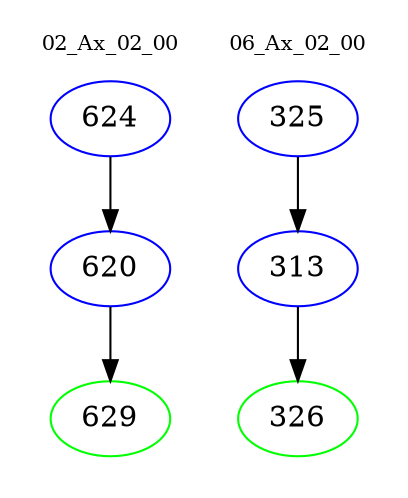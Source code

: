 digraph{
subgraph cluster_0 {
color = white
label = "02_Ax_02_00";
fontsize=10;
T0_624 [label="624", color="blue"]
T0_624 -> T0_620 [color="black"]
T0_620 [label="620", color="blue"]
T0_620 -> T0_629 [color="black"]
T0_629 [label="629", color="green"]
}
subgraph cluster_1 {
color = white
label = "06_Ax_02_00";
fontsize=10;
T1_325 [label="325", color="blue"]
T1_325 -> T1_313 [color="black"]
T1_313 [label="313", color="blue"]
T1_313 -> T1_326 [color="black"]
T1_326 [label="326", color="green"]
}
}
